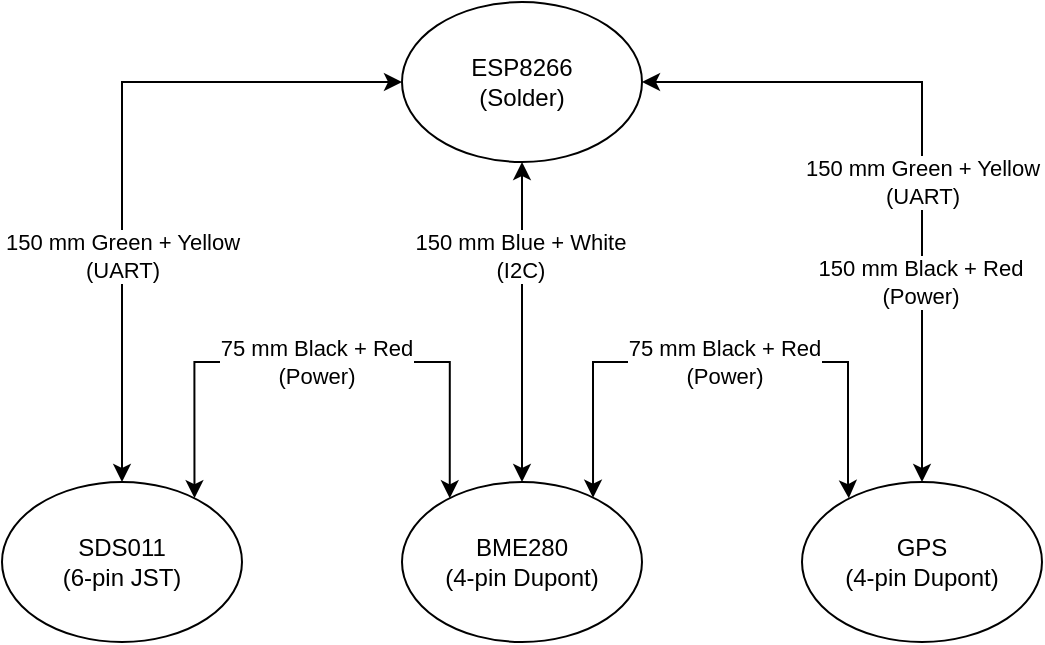 <mxfile version="15.9.6" type="device"><diagram id="fkvqS82LTlGLZYwKhMPb" name="Page-1"><mxGraphModel dx="1530" dy="750" grid="1" gridSize="10" guides="1" tooltips="1" connect="1" arrows="1" fold="1" page="1" pageScale="1" pageWidth="1169" pageHeight="827" math="0" shadow="0"><root><mxCell id="0"/><mxCell id="1" parent="0"/><mxCell id="K6_4w7cMPh9FugXk8l2X-4" style="edgeStyle=orthogonalEdgeStyle;rounded=0;orthogonalLoop=1;jettySize=auto;html=1;exitX=0.802;exitY=0.101;exitDx=0;exitDy=0;entryX=0.199;entryY=0.102;entryDx=0;entryDy=0;entryPerimeter=0;exitPerimeter=0;startArrow=classic;startFill=1;" parent="1" source="K6_4w7cMPh9FugXk8l2X-1" target="K6_4w7cMPh9FugXk8l2X-2" edge="1"><mxGeometry relative="1" as="geometry"><mxPoint x="585" y="473" as="targetPoint"/><Array as="points"><mxPoint x="421" y="433"/><mxPoint x="549" y="433"/></Array></mxGeometry></mxCell><mxCell id="K6_4w7cMPh9FugXk8l2X-8" value="75 mm Black + Red&lt;br&gt;(Power)" style="edgeLabel;html=1;align=center;verticalAlign=middle;resizable=0;points=[];" parent="K6_4w7cMPh9FugXk8l2X-4" vertex="1" connectable="0"><mxGeometry x="-0.026" relative="1" as="geometry"><mxPoint as="offset"/></mxGeometry></mxCell><mxCell id="K6_4w7cMPh9FugXk8l2X-14" style="edgeStyle=orthogonalEdgeStyle;rounded=0;orthogonalLoop=1;jettySize=auto;html=1;entryX=0;entryY=0.5;entryDx=0;entryDy=0;exitX=0.5;exitY=0;exitDx=0;exitDy=0;startArrow=classic;startFill=1;" parent="1" source="K6_4w7cMPh9FugXk8l2X-1" target="K6_4w7cMPh9FugXk8l2X-10" edge="1"><mxGeometry relative="1" as="geometry"/></mxCell><mxCell id="K6_4w7cMPh9FugXk8l2X-16" value="150 mm Green + Yellow&lt;br&gt;(UART)" style="edgeLabel;html=1;align=center;verticalAlign=middle;resizable=0;points=[];" parent="K6_4w7cMPh9FugXk8l2X-14" vertex="1" connectable="0"><mxGeometry x="-0.245" y="3" relative="1" as="geometry"><mxPoint x="3" y="15" as="offset"/></mxGeometry></mxCell><mxCell id="K6_4w7cMPh9FugXk8l2X-1" value="SDS011&lt;br&gt;(6-pin JST)" style="ellipse;whiteSpace=wrap;html=1;" parent="1" vertex="1"><mxGeometry x="325" y="493" width="120" height="80" as="geometry"/></mxCell><mxCell id="K6_4w7cMPh9FugXk8l2X-5" style="edgeStyle=orthogonalEdgeStyle;rounded=0;orthogonalLoop=1;jettySize=auto;html=1;entryX=0.195;entryY=0.101;entryDx=0;entryDy=0;exitX=0.796;exitY=0.098;exitDx=0;exitDy=0;exitPerimeter=0;entryPerimeter=0;startArrow=classic;startFill=1;" parent="1" source="K6_4w7cMPh9FugXk8l2X-2" target="K6_4w7cMPh9FugXk8l2X-3" edge="1"><mxGeometry relative="1" as="geometry"><Array as="points"><mxPoint x="621" y="433"/><mxPoint x="748" y="433"/><mxPoint x="748" y="493"/></Array></mxGeometry></mxCell><mxCell id="K6_4w7cMPh9FugXk8l2X-9" value="75 mm Black + Red&lt;br&gt;(Power)" style="edgeLabel;html=1;align=center;verticalAlign=middle;resizable=0;points=[];" parent="K6_4w7cMPh9FugXk8l2X-5" vertex="1" connectable="0"><mxGeometry x="0.077" relative="1" as="geometry"><mxPoint x="-9" as="offset"/></mxGeometry></mxCell><mxCell id="K6_4w7cMPh9FugXk8l2X-11" style="edgeStyle=orthogonalEdgeStyle;rounded=0;orthogonalLoop=1;jettySize=auto;html=1;entryX=0.5;entryY=1;entryDx=0;entryDy=0;startArrow=classic;startFill=1;" parent="1" source="K6_4w7cMPh9FugXk8l2X-2" target="K6_4w7cMPh9FugXk8l2X-10" edge="1"><mxGeometry relative="1" as="geometry"/></mxCell><mxCell id="dWVlum3AZldx1tJ-cyH7-1" value="150 mm Blue + White&lt;br&gt;(I2C)" style="edgeLabel;html=1;align=center;verticalAlign=middle;resizable=0;points=[];" vertex="1" connectable="0" parent="K6_4w7cMPh9FugXk8l2X-11"><mxGeometry x="0.537" y="-1" relative="1" as="geometry"><mxPoint x="-2" y="10" as="offset"/></mxGeometry></mxCell><mxCell id="K6_4w7cMPh9FugXk8l2X-2" value="BME280&lt;br&gt;(4-pin Dupont)" style="ellipse;whiteSpace=wrap;html=1;" parent="1" vertex="1"><mxGeometry x="525" y="493" width="120" height="80" as="geometry"/></mxCell><mxCell id="K6_4w7cMPh9FugXk8l2X-15" style="edgeStyle=orthogonalEdgeStyle;rounded=0;orthogonalLoop=1;jettySize=auto;html=1;entryX=1;entryY=0.5;entryDx=0;entryDy=0;exitX=0.5;exitY=0;exitDx=0;exitDy=0;startArrow=classic;startFill=1;" parent="1" source="K6_4w7cMPh9FugXk8l2X-3" target="K6_4w7cMPh9FugXk8l2X-10" edge="1"><mxGeometry relative="1" as="geometry"/></mxCell><mxCell id="K6_4w7cMPh9FugXk8l2X-17" value="150 mm Green + Yellow&lt;br&gt;(UART)" style="edgeLabel;html=1;align=center;verticalAlign=middle;resizable=0;points=[];" parent="K6_4w7cMPh9FugXk8l2X-15" vertex="1" connectable="0"><mxGeometry x="-0.265" y="1" relative="1" as="geometry"><mxPoint x="1" y="-25" as="offset"/></mxGeometry></mxCell><mxCell id="K6_4w7cMPh9FugXk8l2X-18" value="150 mm Black + Red&lt;br&gt;(Power)" style="edgeLabel;html=1;align=center;verticalAlign=middle;resizable=0;points=[];" parent="K6_4w7cMPh9FugXk8l2X-15" vertex="1" connectable="0"><mxGeometry x="-0.328" y="1" relative="1" as="geometry"><mxPoint y="14" as="offset"/></mxGeometry></mxCell><mxCell id="K6_4w7cMPh9FugXk8l2X-3" value="GPS&lt;br&gt;(4-pin Dupont)" style="ellipse;whiteSpace=wrap;html=1;" parent="1" vertex="1"><mxGeometry x="725" y="493" width="120" height="80" as="geometry"/></mxCell><mxCell id="K6_4w7cMPh9FugXk8l2X-10" value="ESP8266&lt;br&gt;(Solder)" style="ellipse;whiteSpace=wrap;html=1;" parent="1" vertex="1"><mxGeometry x="525" y="253" width="120" height="80" as="geometry"/></mxCell></root></mxGraphModel></diagram></mxfile>